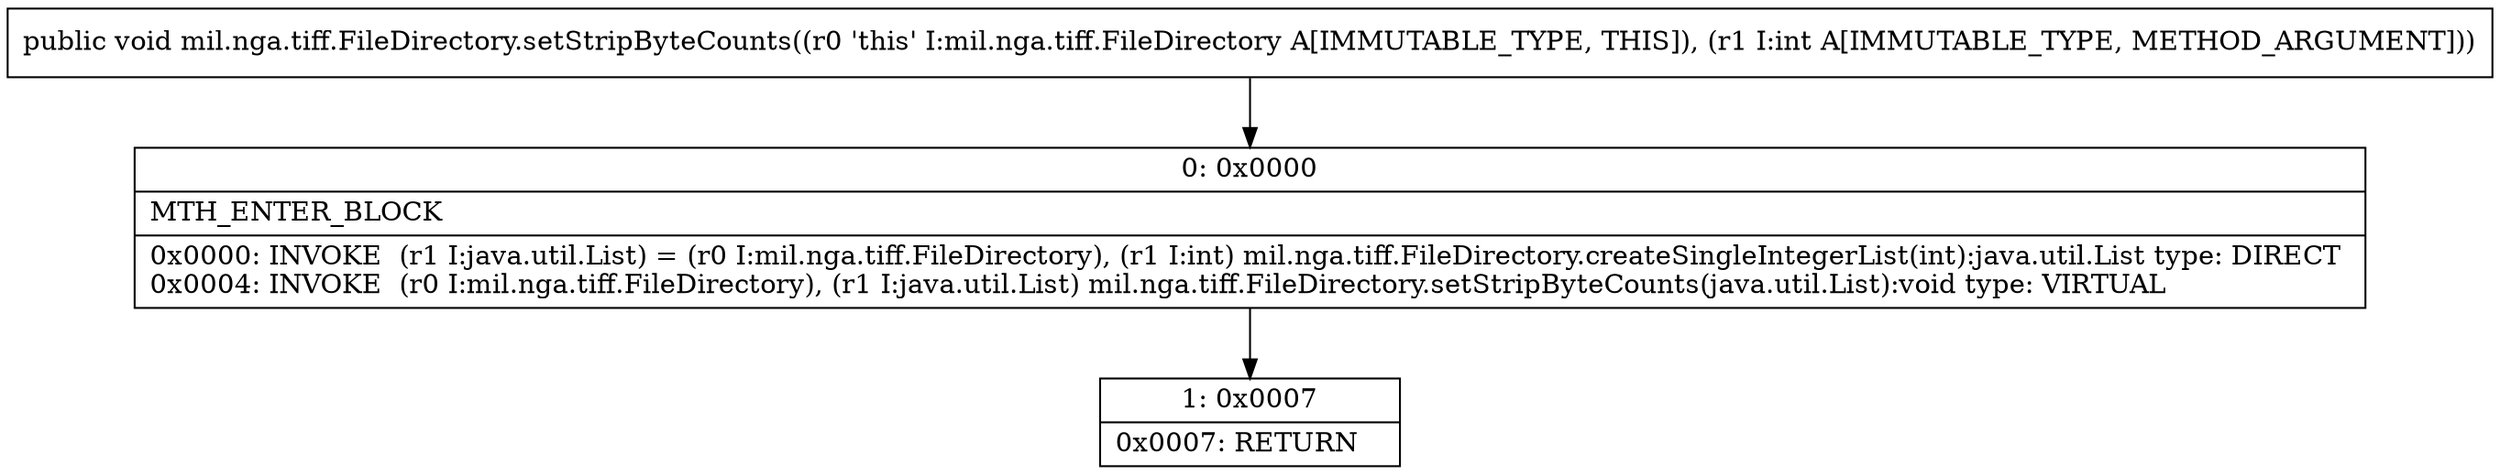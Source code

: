 digraph "CFG formil.nga.tiff.FileDirectory.setStripByteCounts(I)V" {
Node_0 [shape=record,label="{0\:\ 0x0000|MTH_ENTER_BLOCK\l|0x0000: INVOKE  (r1 I:java.util.List) = (r0 I:mil.nga.tiff.FileDirectory), (r1 I:int) mil.nga.tiff.FileDirectory.createSingleIntegerList(int):java.util.List type: DIRECT \l0x0004: INVOKE  (r0 I:mil.nga.tiff.FileDirectory), (r1 I:java.util.List) mil.nga.tiff.FileDirectory.setStripByteCounts(java.util.List):void type: VIRTUAL \l}"];
Node_1 [shape=record,label="{1\:\ 0x0007|0x0007: RETURN   \l}"];
MethodNode[shape=record,label="{public void mil.nga.tiff.FileDirectory.setStripByteCounts((r0 'this' I:mil.nga.tiff.FileDirectory A[IMMUTABLE_TYPE, THIS]), (r1 I:int A[IMMUTABLE_TYPE, METHOD_ARGUMENT])) }"];
MethodNode -> Node_0;
Node_0 -> Node_1;
}


